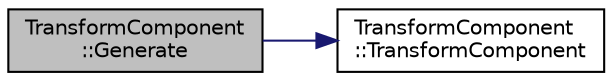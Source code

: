 digraph "TransformComponent::Generate"
{
  edge [fontname="Helvetica",fontsize="10",labelfontname="Helvetica",labelfontsize="10"];
  node [fontname="Helvetica",fontsize="10",shape=record];
  rankdir="LR";
  Node1 [label="TransformComponent\l::Generate",height=0.2,width=0.4,color="black", fillcolor="grey75", style="filled", fontcolor="black"];
  Node1 -> Node2 [color="midnightblue",fontsize="10",style="solid",fontname="Helvetica"];
  Node2 [label="TransformComponent\l::TransformComponent",height=0.2,width=0.4,color="black", fillcolor="white", style="filled",URL="$class_transform_component.html#a386cd56cbf167f0f2c6ef3ad70988873"];
}
